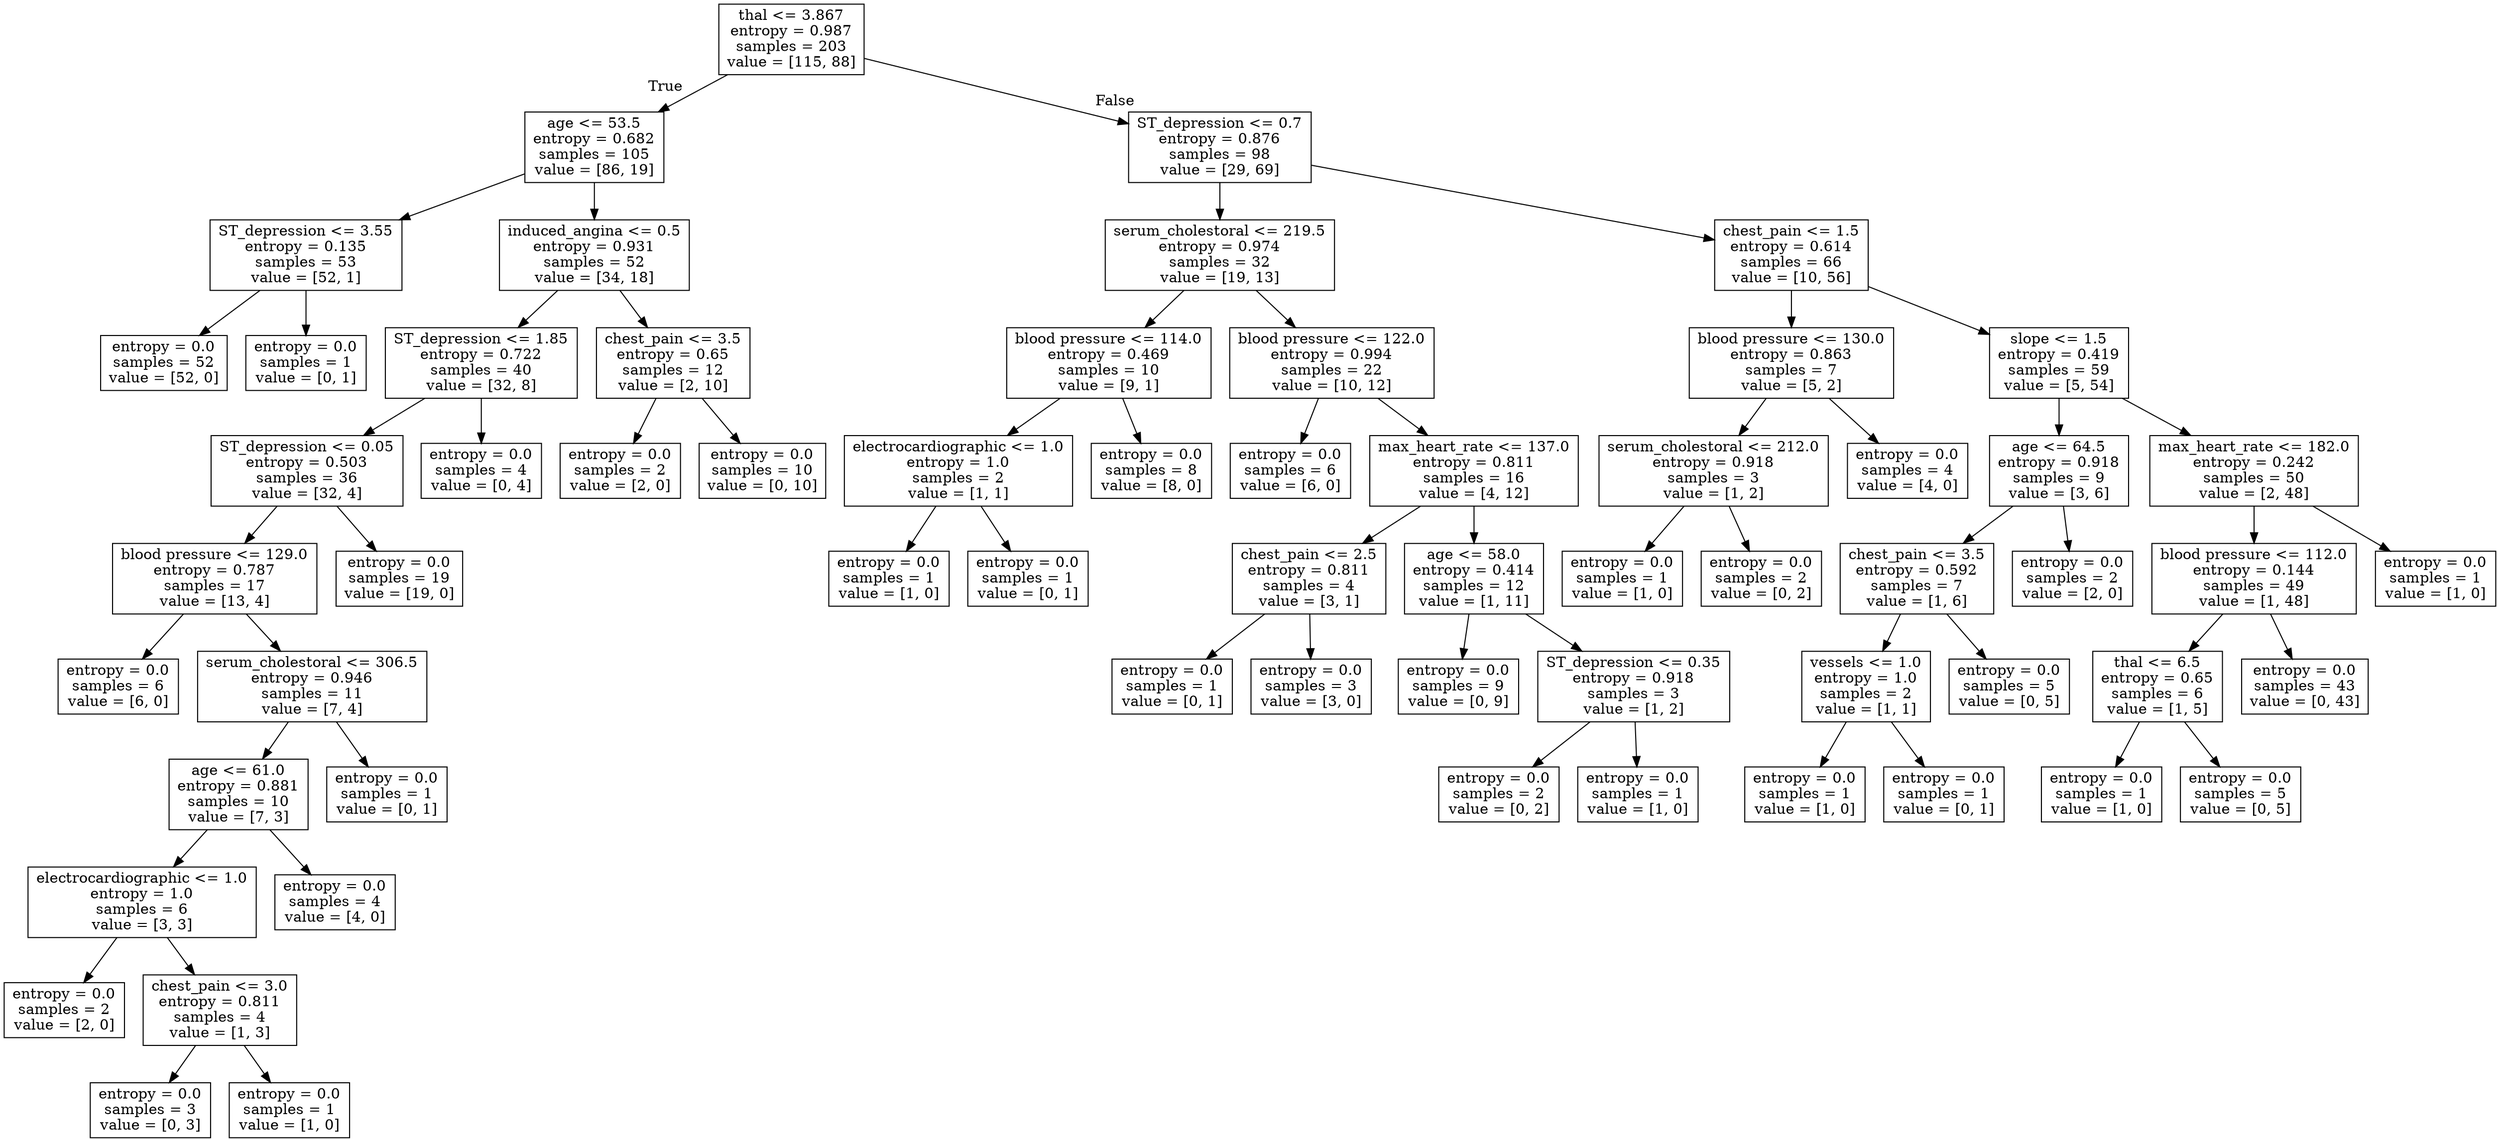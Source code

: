 digraph Tree {
node [shape=box] ;
0 [label="thal <= 3.867\nentropy = 0.987\nsamples = 203\nvalue = [115, 88]"] ;
1 [label="age <= 53.5\nentropy = 0.682\nsamples = 105\nvalue = [86, 19]"] ;
0 -> 1 [labeldistance=2.5, labelangle=45, headlabel="True"] ;
2 [label="ST_depression <= 3.55\nentropy = 0.135\nsamples = 53\nvalue = [52, 1]"] ;
1 -> 2 ;
3 [label="entropy = 0.0\nsamples = 52\nvalue = [52, 0]"] ;
2 -> 3 ;
4 [label="entropy = 0.0\nsamples = 1\nvalue = [0, 1]"] ;
2 -> 4 ;
5 [label="induced_angina <= 0.5\nentropy = 0.931\nsamples = 52\nvalue = [34, 18]"] ;
1 -> 5 ;
6 [label="ST_depression <= 1.85\nentropy = 0.722\nsamples = 40\nvalue = [32, 8]"] ;
5 -> 6 ;
7 [label="ST_depression <= 0.05\nentropy = 0.503\nsamples = 36\nvalue = [32, 4]"] ;
6 -> 7 ;
8 [label="blood pressure <= 129.0\nentropy = 0.787\nsamples = 17\nvalue = [13, 4]"] ;
7 -> 8 ;
9 [label="entropy = 0.0\nsamples = 6\nvalue = [6, 0]"] ;
8 -> 9 ;
10 [label="serum_cholestoral <= 306.5\nentropy = 0.946\nsamples = 11\nvalue = [7, 4]"] ;
8 -> 10 ;
11 [label="age <= 61.0\nentropy = 0.881\nsamples = 10\nvalue = [7, 3]"] ;
10 -> 11 ;
12 [label="electrocardiographic <= 1.0\nentropy = 1.0\nsamples = 6\nvalue = [3, 3]"] ;
11 -> 12 ;
13 [label="entropy = 0.0\nsamples = 2\nvalue = [2, 0]"] ;
12 -> 13 ;
14 [label="chest_pain <= 3.0\nentropy = 0.811\nsamples = 4\nvalue = [1, 3]"] ;
12 -> 14 ;
15 [label="entropy = 0.0\nsamples = 3\nvalue = [0, 3]"] ;
14 -> 15 ;
16 [label="entropy = 0.0\nsamples = 1\nvalue = [1, 0]"] ;
14 -> 16 ;
17 [label="entropy = 0.0\nsamples = 4\nvalue = [4, 0]"] ;
11 -> 17 ;
18 [label="entropy = 0.0\nsamples = 1\nvalue = [0, 1]"] ;
10 -> 18 ;
19 [label="entropy = 0.0\nsamples = 19\nvalue = [19, 0]"] ;
7 -> 19 ;
20 [label="entropy = 0.0\nsamples = 4\nvalue = [0, 4]"] ;
6 -> 20 ;
21 [label="chest_pain <= 3.5\nentropy = 0.65\nsamples = 12\nvalue = [2, 10]"] ;
5 -> 21 ;
22 [label="entropy = 0.0\nsamples = 2\nvalue = [2, 0]"] ;
21 -> 22 ;
23 [label="entropy = 0.0\nsamples = 10\nvalue = [0, 10]"] ;
21 -> 23 ;
24 [label="ST_depression <= 0.7\nentropy = 0.876\nsamples = 98\nvalue = [29, 69]"] ;
0 -> 24 [labeldistance=2.5, labelangle=-45, headlabel="False"] ;
25 [label="serum_cholestoral <= 219.5\nentropy = 0.974\nsamples = 32\nvalue = [19, 13]"] ;
24 -> 25 ;
26 [label="blood pressure <= 114.0\nentropy = 0.469\nsamples = 10\nvalue = [9, 1]"] ;
25 -> 26 ;
27 [label="electrocardiographic <= 1.0\nentropy = 1.0\nsamples = 2\nvalue = [1, 1]"] ;
26 -> 27 ;
28 [label="entropy = 0.0\nsamples = 1\nvalue = [1, 0]"] ;
27 -> 28 ;
29 [label="entropy = 0.0\nsamples = 1\nvalue = [0, 1]"] ;
27 -> 29 ;
30 [label="entropy = 0.0\nsamples = 8\nvalue = [8, 0]"] ;
26 -> 30 ;
31 [label="blood pressure <= 122.0\nentropy = 0.994\nsamples = 22\nvalue = [10, 12]"] ;
25 -> 31 ;
32 [label="entropy = 0.0\nsamples = 6\nvalue = [6, 0]"] ;
31 -> 32 ;
33 [label="max_heart_rate <= 137.0\nentropy = 0.811\nsamples = 16\nvalue = [4, 12]"] ;
31 -> 33 ;
34 [label="chest_pain <= 2.5\nentropy = 0.811\nsamples = 4\nvalue = [3, 1]"] ;
33 -> 34 ;
35 [label="entropy = 0.0\nsamples = 1\nvalue = [0, 1]"] ;
34 -> 35 ;
36 [label="entropy = 0.0\nsamples = 3\nvalue = [3, 0]"] ;
34 -> 36 ;
37 [label="age <= 58.0\nentropy = 0.414\nsamples = 12\nvalue = [1, 11]"] ;
33 -> 37 ;
38 [label="entropy = 0.0\nsamples = 9\nvalue = [0, 9]"] ;
37 -> 38 ;
39 [label="ST_depression <= 0.35\nentropy = 0.918\nsamples = 3\nvalue = [1, 2]"] ;
37 -> 39 ;
40 [label="entropy = 0.0\nsamples = 2\nvalue = [0, 2]"] ;
39 -> 40 ;
41 [label="entropy = 0.0\nsamples = 1\nvalue = [1, 0]"] ;
39 -> 41 ;
42 [label="chest_pain <= 1.5\nentropy = 0.614\nsamples = 66\nvalue = [10, 56]"] ;
24 -> 42 ;
43 [label="blood pressure <= 130.0\nentropy = 0.863\nsamples = 7\nvalue = [5, 2]"] ;
42 -> 43 ;
44 [label="serum_cholestoral <= 212.0\nentropy = 0.918\nsamples = 3\nvalue = [1, 2]"] ;
43 -> 44 ;
45 [label="entropy = 0.0\nsamples = 1\nvalue = [1, 0]"] ;
44 -> 45 ;
46 [label="entropy = 0.0\nsamples = 2\nvalue = [0, 2]"] ;
44 -> 46 ;
47 [label="entropy = 0.0\nsamples = 4\nvalue = [4, 0]"] ;
43 -> 47 ;
48 [label="slope <= 1.5\nentropy = 0.419\nsamples = 59\nvalue = [5, 54]"] ;
42 -> 48 ;
49 [label="age <= 64.5\nentropy = 0.918\nsamples = 9\nvalue = [3, 6]"] ;
48 -> 49 ;
50 [label="chest_pain <= 3.5\nentropy = 0.592\nsamples = 7\nvalue = [1, 6]"] ;
49 -> 50 ;
51 [label="vessels <= 1.0\nentropy = 1.0\nsamples = 2\nvalue = [1, 1]"] ;
50 -> 51 ;
52 [label="entropy = 0.0\nsamples = 1\nvalue = [1, 0]"] ;
51 -> 52 ;
53 [label="entropy = 0.0\nsamples = 1\nvalue = [0, 1]"] ;
51 -> 53 ;
54 [label="entropy = 0.0\nsamples = 5\nvalue = [0, 5]"] ;
50 -> 54 ;
55 [label="entropy = 0.0\nsamples = 2\nvalue = [2, 0]"] ;
49 -> 55 ;
56 [label="max_heart_rate <= 182.0\nentropy = 0.242\nsamples = 50\nvalue = [2, 48]"] ;
48 -> 56 ;
57 [label="blood pressure <= 112.0\nentropy = 0.144\nsamples = 49\nvalue = [1, 48]"] ;
56 -> 57 ;
58 [label="thal <= 6.5\nentropy = 0.65\nsamples = 6\nvalue = [1, 5]"] ;
57 -> 58 ;
59 [label="entropy = 0.0\nsamples = 1\nvalue = [1, 0]"] ;
58 -> 59 ;
60 [label="entropy = 0.0\nsamples = 5\nvalue = [0, 5]"] ;
58 -> 60 ;
61 [label="entropy = 0.0\nsamples = 43\nvalue = [0, 43]"] ;
57 -> 61 ;
62 [label="entropy = 0.0\nsamples = 1\nvalue = [1, 0]"] ;
56 -> 62 ;
}